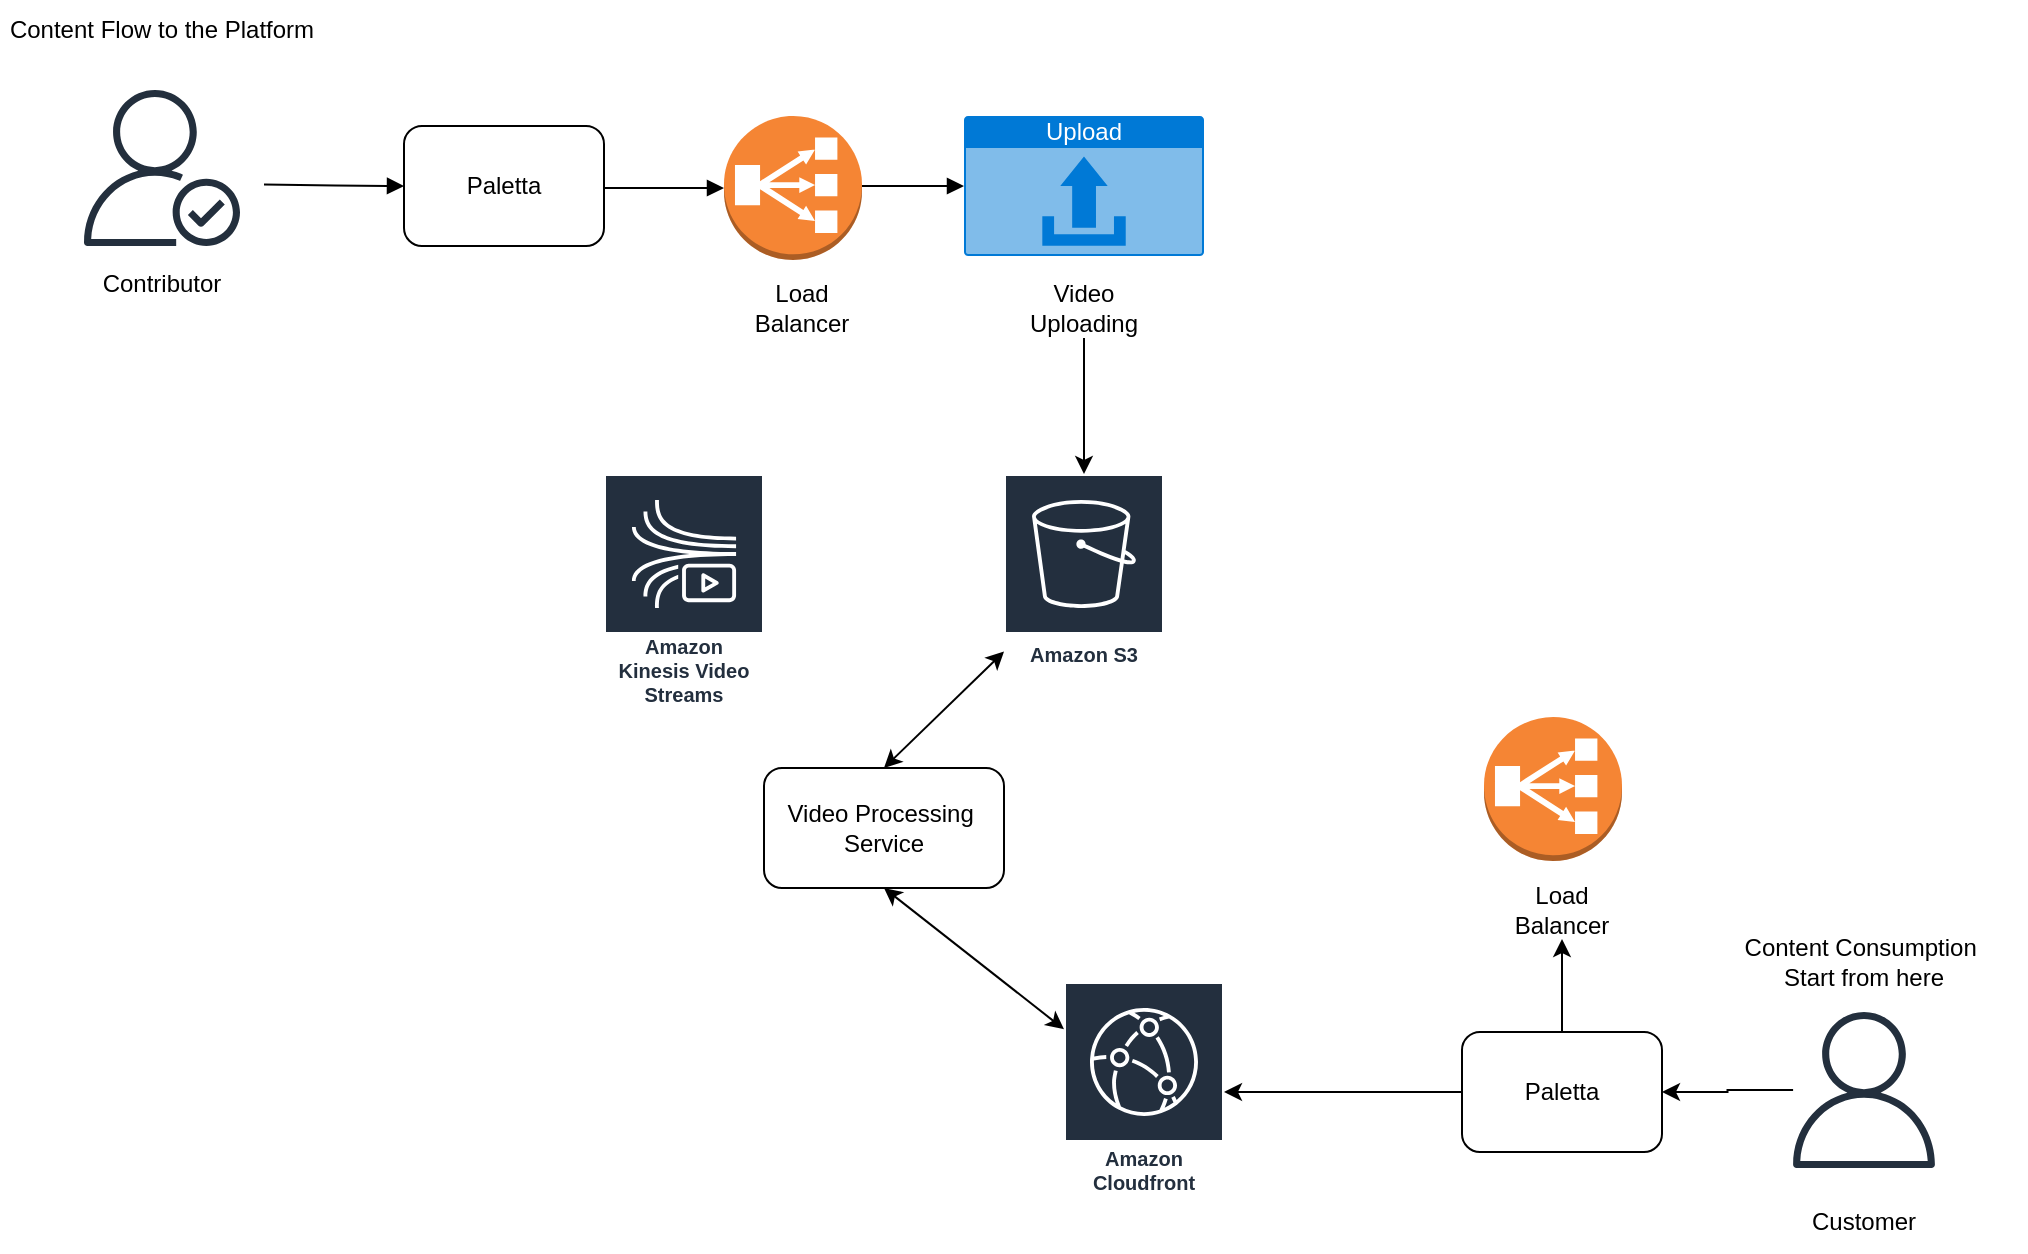 <mxfile version="26.0.4">
  <diagram id="Ht1M8jgEwFfnCIfOTk4-" name="Page-1">
    <mxGraphModel dx="1971" dy="2671" grid="1" gridSize="10" guides="1" tooltips="1" connect="1" arrows="1" fold="1" page="1" pageScale="1" pageWidth="1169" pageHeight="827" math="0" shadow="0">
      <root>
        <mxCell id="0" />
        <mxCell id="1" parent="0" />
        <mxCell id="GLOCoCgIDdBbIThNCiWB-1" value="" style="sketch=0;outlineConnect=0;fontColor=#232F3E;gradientColor=none;fillColor=#232F3D;strokeColor=none;dashed=0;verticalLabelPosition=bottom;verticalAlign=top;align=center;html=1;fontSize=12;fontStyle=0;aspect=fixed;pointerEvents=1;shape=mxgraph.aws4.authenticated_user;" vertex="1" parent="1">
          <mxGeometry x="-280" y="-812" width="78" height="78" as="geometry" />
        </mxCell>
        <mxCell id="GLOCoCgIDdBbIThNCiWB-42" style="edgeStyle=orthogonalEdgeStyle;rounded=0;orthogonalLoop=1;jettySize=auto;html=1;" edge="1" parent="1" source="GLOCoCgIDdBbIThNCiWB-2" target="GLOCoCgIDdBbIThNCiWB-40">
          <mxGeometry relative="1" as="geometry" />
        </mxCell>
        <mxCell id="GLOCoCgIDdBbIThNCiWB-2" value="" style="sketch=0;outlineConnect=0;fontColor=#232F3E;gradientColor=none;fillColor=#232F3D;strokeColor=none;dashed=0;verticalLabelPosition=bottom;verticalAlign=top;align=center;html=1;fontSize=12;fontStyle=0;aspect=fixed;pointerEvents=1;shape=mxgraph.aws4.user;" vertex="1" parent="1">
          <mxGeometry x="571" y="-351" width="78" height="78" as="geometry" />
        </mxCell>
        <mxCell id="GLOCoCgIDdBbIThNCiWB-3" value="Content Flow to the Platform" style="text;html=1;align=center;verticalAlign=middle;whiteSpace=wrap;rounded=0;" vertex="1" parent="1">
          <mxGeometry x="-322" y="-857" width="162" height="30" as="geometry" />
        </mxCell>
        <mxCell id="GLOCoCgIDdBbIThNCiWB-7" value="Contributor" style="text;html=1;align=center;verticalAlign=middle;whiteSpace=wrap;rounded=0;" vertex="1" parent="1">
          <mxGeometry x="-271" y="-730" width="60" height="30" as="geometry" />
        </mxCell>
        <mxCell id="GLOCoCgIDdBbIThNCiWB-8" value="" style="edgeStyle=orthogonalEdgeStyle;html=1;endArrow=block;elbow=vertical;startArrow=none;endFill=1;strokeColor=#000000;rounded=0;entryX=0;entryY=0.5;entryDx=0;entryDy=0;" edge="1" parent="1" target="GLOCoCgIDdBbIThNCiWB-9">
          <mxGeometry width="100" relative="1" as="geometry">
            <mxPoint x="-190" y="-764.71" as="sourcePoint" />
            <mxPoint x="-110" y="-764.71" as="targetPoint" />
          </mxGeometry>
        </mxCell>
        <mxCell id="GLOCoCgIDdBbIThNCiWB-9" value="Paletta" style="rounded=1;whiteSpace=wrap;html=1;" vertex="1" parent="1">
          <mxGeometry x="-120" y="-794" width="100" height="60" as="geometry" />
        </mxCell>
        <mxCell id="GLOCoCgIDdBbIThNCiWB-10" value="" style="edgeStyle=orthogonalEdgeStyle;html=1;endArrow=block;elbow=vertical;startArrow=none;endFill=1;strokeColor=#000000;rounded=0;" edge="1" parent="1" target="GLOCoCgIDdBbIThNCiWB-11">
          <mxGeometry width="100" relative="1" as="geometry">
            <mxPoint x="-20" y="-764.5" as="sourcePoint" />
            <mxPoint x="40" y="-763.5" as="targetPoint" />
            <Array as="points">
              <mxPoint x="-20" y="-763" />
            </Array>
          </mxGeometry>
        </mxCell>
        <mxCell id="GLOCoCgIDdBbIThNCiWB-14" value="" style="edgeStyle=orthogonalEdgeStyle;html=1;endArrow=block;elbow=vertical;startArrow=none;endFill=1;strokeColor=#000000;rounded=0;exitX=1;exitY=0.5;exitDx=0;exitDy=0;exitPerimeter=0;entryX=0;entryY=0.5;entryDx=0;entryDy=0;entryPerimeter=0;" edge="1" parent="1" source="GLOCoCgIDdBbIThNCiWB-11" target="GLOCoCgIDdBbIThNCiWB-13">
          <mxGeometry width="100" relative="1" as="geometry">
            <mxPoint x="300" y="-764.83" as="sourcePoint" />
            <mxPoint x="400" y="-764.83" as="targetPoint" />
            <Array as="points">
              <mxPoint x="100" y="-763" />
              <mxPoint x="100" y="-764" />
            </Array>
          </mxGeometry>
        </mxCell>
        <mxCell id="GLOCoCgIDdBbIThNCiWB-16" value="" style="group" vertex="1" connectable="0" parent="1">
          <mxGeometry x="40" y="-799" width="69" height="111" as="geometry" />
        </mxCell>
        <mxCell id="GLOCoCgIDdBbIThNCiWB-11" value="" style="outlineConnect=0;dashed=0;verticalLabelPosition=bottom;verticalAlign=top;align=center;html=1;shape=mxgraph.aws3.classic_load_balancer;fillColor=#F58534;gradientColor=none;" vertex="1" parent="GLOCoCgIDdBbIThNCiWB-16">
          <mxGeometry width="69" height="72" as="geometry" />
        </mxCell>
        <mxCell id="GLOCoCgIDdBbIThNCiWB-12" value="Load Balancer" style="text;html=1;align=center;verticalAlign=middle;whiteSpace=wrap;rounded=0;" vertex="1" parent="GLOCoCgIDdBbIThNCiWB-16">
          <mxGeometry x="9" y="81" width="60" height="30" as="geometry" />
        </mxCell>
        <mxCell id="GLOCoCgIDdBbIThNCiWB-19" value="" style="group" vertex="1" connectable="0" parent="1">
          <mxGeometry x="160" y="-799" width="120" height="111" as="geometry" />
        </mxCell>
        <mxCell id="GLOCoCgIDdBbIThNCiWB-13" value="Upload" style="html=1;whiteSpace=wrap;strokeColor=none;fillColor=#0079D6;labelPosition=center;verticalLabelPosition=middle;verticalAlign=top;align=center;fontSize=12;outlineConnect=0;spacingTop=-6;fontColor=#FFFFFF;sketch=0;shape=mxgraph.sitemap.upload;" vertex="1" parent="GLOCoCgIDdBbIThNCiWB-19">
          <mxGeometry width="120" height="70" as="geometry" />
        </mxCell>
        <mxCell id="GLOCoCgIDdBbIThNCiWB-17" value="Video Uploading" style="text;html=1;align=center;verticalAlign=middle;whiteSpace=wrap;rounded=0;" vertex="1" parent="GLOCoCgIDdBbIThNCiWB-19">
          <mxGeometry x="30" y="81" width="60" height="30" as="geometry" />
        </mxCell>
        <mxCell id="GLOCoCgIDdBbIThNCiWB-20" value="Amazon S3" style="sketch=0;outlineConnect=0;fontColor=#232F3E;gradientColor=none;strokeColor=#ffffff;fillColor=#232F3E;dashed=0;verticalLabelPosition=middle;verticalAlign=bottom;align=center;html=1;whiteSpace=wrap;fontSize=10;fontStyle=1;spacing=3;shape=mxgraph.aws4.productIcon;prIcon=mxgraph.aws4.s3;" vertex="1" parent="1">
          <mxGeometry x="180" y="-620" width="80" height="100" as="geometry" />
        </mxCell>
        <mxCell id="GLOCoCgIDdBbIThNCiWB-21" style="edgeStyle=orthogonalEdgeStyle;rounded=0;orthogonalLoop=1;jettySize=auto;html=1;exitX=0.5;exitY=1;exitDx=0;exitDy=0;" edge="1" parent="1" source="GLOCoCgIDdBbIThNCiWB-17" target="GLOCoCgIDdBbIThNCiWB-20">
          <mxGeometry relative="1" as="geometry" />
        </mxCell>
        <mxCell id="GLOCoCgIDdBbIThNCiWB-32" value="" style="endArrow=classic;startArrow=classic;html=1;rounded=0;exitX=0.5;exitY=0;exitDx=0;exitDy=0;" edge="1" parent="1" source="GLOCoCgIDdBbIThNCiWB-30" target="GLOCoCgIDdBbIThNCiWB-20">
          <mxGeometry width="50" height="50" relative="1" as="geometry">
            <mxPoint x="120" y="-440" as="sourcePoint" />
            <mxPoint x="170" y="-490" as="targetPoint" />
          </mxGeometry>
        </mxCell>
        <mxCell id="GLOCoCgIDdBbIThNCiWB-35" value="Customer" style="text;html=1;align=center;verticalAlign=middle;whiteSpace=wrap;rounded=0;" vertex="1" parent="1">
          <mxGeometry x="580" y="-261" width="60" height="30" as="geometry" />
        </mxCell>
        <mxCell id="GLOCoCgIDdBbIThNCiWB-36" value="Content Consumption&amp;nbsp;&lt;div&gt;Start from here&lt;/div&gt;" style="text;html=1;align=center;verticalAlign=middle;whiteSpace=wrap;rounded=0;" vertex="1" parent="1">
          <mxGeometry x="529" y="-391" width="162" height="30" as="geometry" />
        </mxCell>
        <mxCell id="GLOCoCgIDdBbIThNCiWB-49" style="edgeStyle=orthogonalEdgeStyle;rounded=0;orthogonalLoop=1;jettySize=auto;html=1;" edge="1" parent="1" source="GLOCoCgIDdBbIThNCiWB-40" target="GLOCoCgIDdBbIThNCiWB-52">
          <mxGeometry relative="1" as="geometry">
            <mxPoint x="300" y="-311" as="targetPoint" />
          </mxGeometry>
        </mxCell>
        <mxCell id="GLOCoCgIDdBbIThNCiWB-57" style="edgeStyle=orthogonalEdgeStyle;rounded=0;orthogonalLoop=1;jettySize=auto;html=1;entryX=0.5;entryY=1;entryDx=0;entryDy=0;" edge="1" parent="1" source="GLOCoCgIDdBbIThNCiWB-40" target="GLOCoCgIDdBbIThNCiWB-55">
          <mxGeometry relative="1" as="geometry" />
        </mxCell>
        <mxCell id="GLOCoCgIDdBbIThNCiWB-40" value="Paletta" style="rounded=1;whiteSpace=wrap;html=1;" vertex="1" parent="1">
          <mxGeometry x="409" y="-341" width="100" height="60" as="geometry" />
        </mxCell>
        <mxCell id="GLOCoCgIDdBbIThNCiWB-25" value="Amazon Kinesis Video Streams" style="sketch=0;outlineConnect=0;fontColor=#232F3E;gradientColor=none;strokeColor=#ffffff;fillColor=#232F3E;dashed=0;verticalLabelPosition=middle;verticalAlign=bottom;align=center;html=1;whiteSpace=wrap;fontSize=10;fontStyle=1;spacing=3;shape=mxgraph.aws4.productIcon;prIcon=mxgraph.aws4.kinesis_video_streams;" vertex="1" parent="1">
          <mxGeometry x="-20" y="-620" width="80" height="120" as="geometry" />
        </mxCell>
        <mxCell id="GLOCoCgIDdBbIThNCiWB-30" value="Video Processing&amp;nbsp;&lt;div&gt;Service&lt;/div&gt;" style="rounded=1;whiteSpace=wrap;html=1;" vertex="1" parent="1">
          <mxGeometry x="60" y="-473" width="120" height="60" as="geometry" />
        </mxCell>
        <mxCell id="GLOCoCgIDdBbIThNCiWB-51" value="" style="endArrow=classic;startArrow=classic;html=1;rounded=0;exitX=0.5;exitY=1;exitDx=0;exitDy=0;" edge="1" parent="1" source="GLOCoCgIDdBbIThNCiWB-30" target="GLOCoCgIDdBbIThNCiWB-52">
          <mxGeometry width="50" height="50" relative="1" as="geometry">
            <mxPoint x="130" y="-463" as="sourcePoint" />
            <mxPoint x="210" y="-360" as="targetPoint" />
          </mxGeometry>
        </mxCell>
        <mxCell id="GLOCoCgIDdBbIThNCiWB-52" value="Amazon Cloudfront" style="sketch=0;outlineConnect=0;fontColor=#232F3E;gradientColor=none;strokeColor=#ffffff;fillColor=#232F3E;dashed=0;verticalLabelPosition=middle;verticalAlign=bottom;align=center;html=1;whiteSpace=wrap;fontSize=10;fontStyle=1;spacing=3;shape=mxgraph.aws4.productIcon;prIcon=mxgraph.aws4.cloudfront;" vertex="1" parent="1">
          <mxGeometry x="210" y="-366" width="80" height="110" as="geometry" />
        </mxCell>
        <mxCell id="GLOCoCgIDdBbIThNCiWB-53" value="" style="group" vertex="1" connectable="0" parent="1">
          <mxGeometry x="420" y="-498.5" width="69" height="111" as="geometry" />
        </mxCell>
        <mxCell id="GLOCoCgIDdBbIThNCiWB-54" value="" style="outlineConnect=0;dashed=0;verticalLabelPosition=bottom;verticalAlign=top;align=center;html=1;shape=mxgraph.aws3.classic_load_balancer;fillColor=#F58534;gradientColor=none;" vertex="1" parent="GLOCoCgIDdBbIThNCiWB-53">
          <mxGeometry width="69" height="72" as="geometry" />
        </mxCell>
        <mxCell id="GLOCoCgIDdBbIThNCiWB-55" value="Load Balancer" style="text;html=1;align=center;verticalAlign=middle;whiteSpace=wrap;rounded=0;" vertex="1" parent="GLOCoCgIDdBbIThNCiWB-53">
          <mxGeometry x="9" y="81" width="60" height="30" as="geometry" />
        </mxCell>
      </root>
    </mxGraphModel>
  </diagram>
</mxfile>
